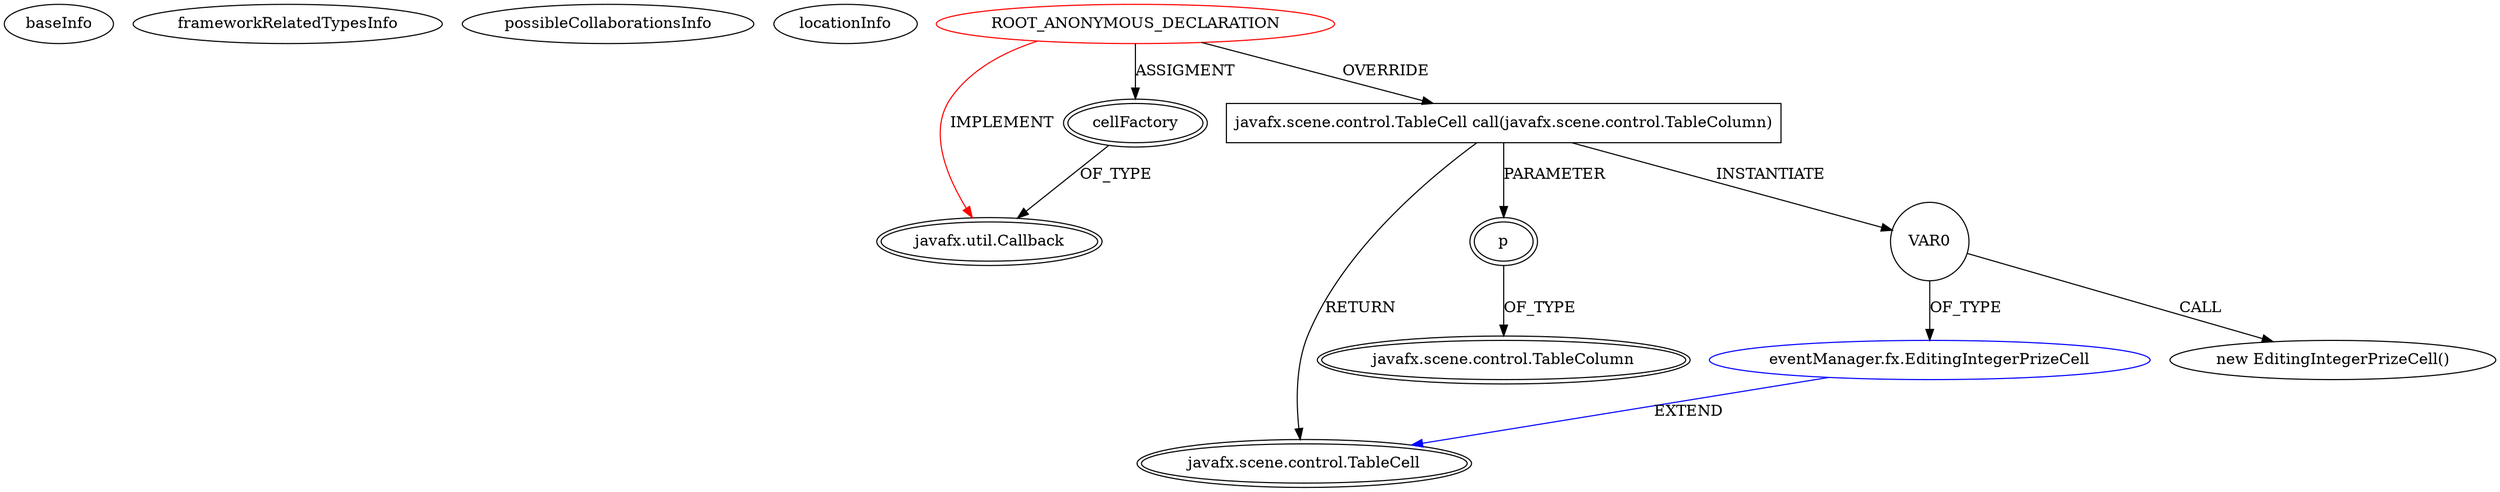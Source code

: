 digraph {
baseInfo[graphId=2953,category="extension_graph",isAnonymous=true,possibleRelation=true]
frameworkRelatedTypesInfo[0="javafx.util.Callback"]
possibleCollaborationsInfo[0="2953~OVERRIDING_METHOD_DECLARATION-INSTANTIATION-~javafx.util.Callback ~javafx.scene.control.TableCell ~true~false"]
locationInfo[projectName="hock323-eventManager",filePath="/hock323-eventManager/EventManager-master/src/eventManager/controller/pokerTournament/PrizesController.java",contextSignature="void chargePrizesTableView()",graphId="2953"]
0[label="ROOT_ANONYMOUS_DECLARATION",vertexType="ROOT_ANONYMOUS_DECLARATION",isFrameworkType=false,color=red]
1[label="javafx.util.Callback",vertexType="FRAMEWORK_INTERFACE_TYPE",isFrameworkType=true,peripheries=2]
2[label="cellFactory",vertexType="OUTSIDE_VARIABLE_EXPRESION",isFrameworkType=true,peripheries=2]
4[label="javafx.scene.control.TableCell call(javafx.scene.control.TableColumn)",vertexType="OVERRIDING_METHOD_DECLARATION",isFrameworkType=false,shape=box]
5[label="javafx.scene.control.TableCell",vertexType="FRAMEWORK_CLASS_TYPE",isFrameworkType=true,peripheries=2]
6[label="p",vertexType="PARAMETER_DECLARATION",isFrameworkType=true,peripheries=2]
7[label="javafx.scene.control.TableColumn",vertexType="FRAMEWORK_CLASS_TYPE",isFrameworkType=true,peripheries=2]
9[label="VAR0",vertexType="VARIABLE_EXPRESION",isFrameworkType=false,shape=circle]
10[label="eventManager.fx.EditingIntegerPrizeCell",vertexType="REFERENCE_CLIENT_CLASS_DECLARATION",isFrameworkType=false,color=blue]
8[label="new EditingIntegerPrizeCell()",vertexType="CONSTRUCTOR_CALL",isFrameworkType=false]
0->1[label="IMPLEMENT",color=red]
0->2[label="ASSIGMENT"]
2->1[label="OF_TYPE"]
0->4[label="OVERRIDE"]
4->5[label="RETURN"]
6->7[label="OF_TYPE"]
4->6[label="PARAMETER"]
4->9[label="INSTANTIATE"]
10->5[label="EXTEND",color=blue]
9->10[label="OF_TYPE"]
9->8[label="CALL"]
}
